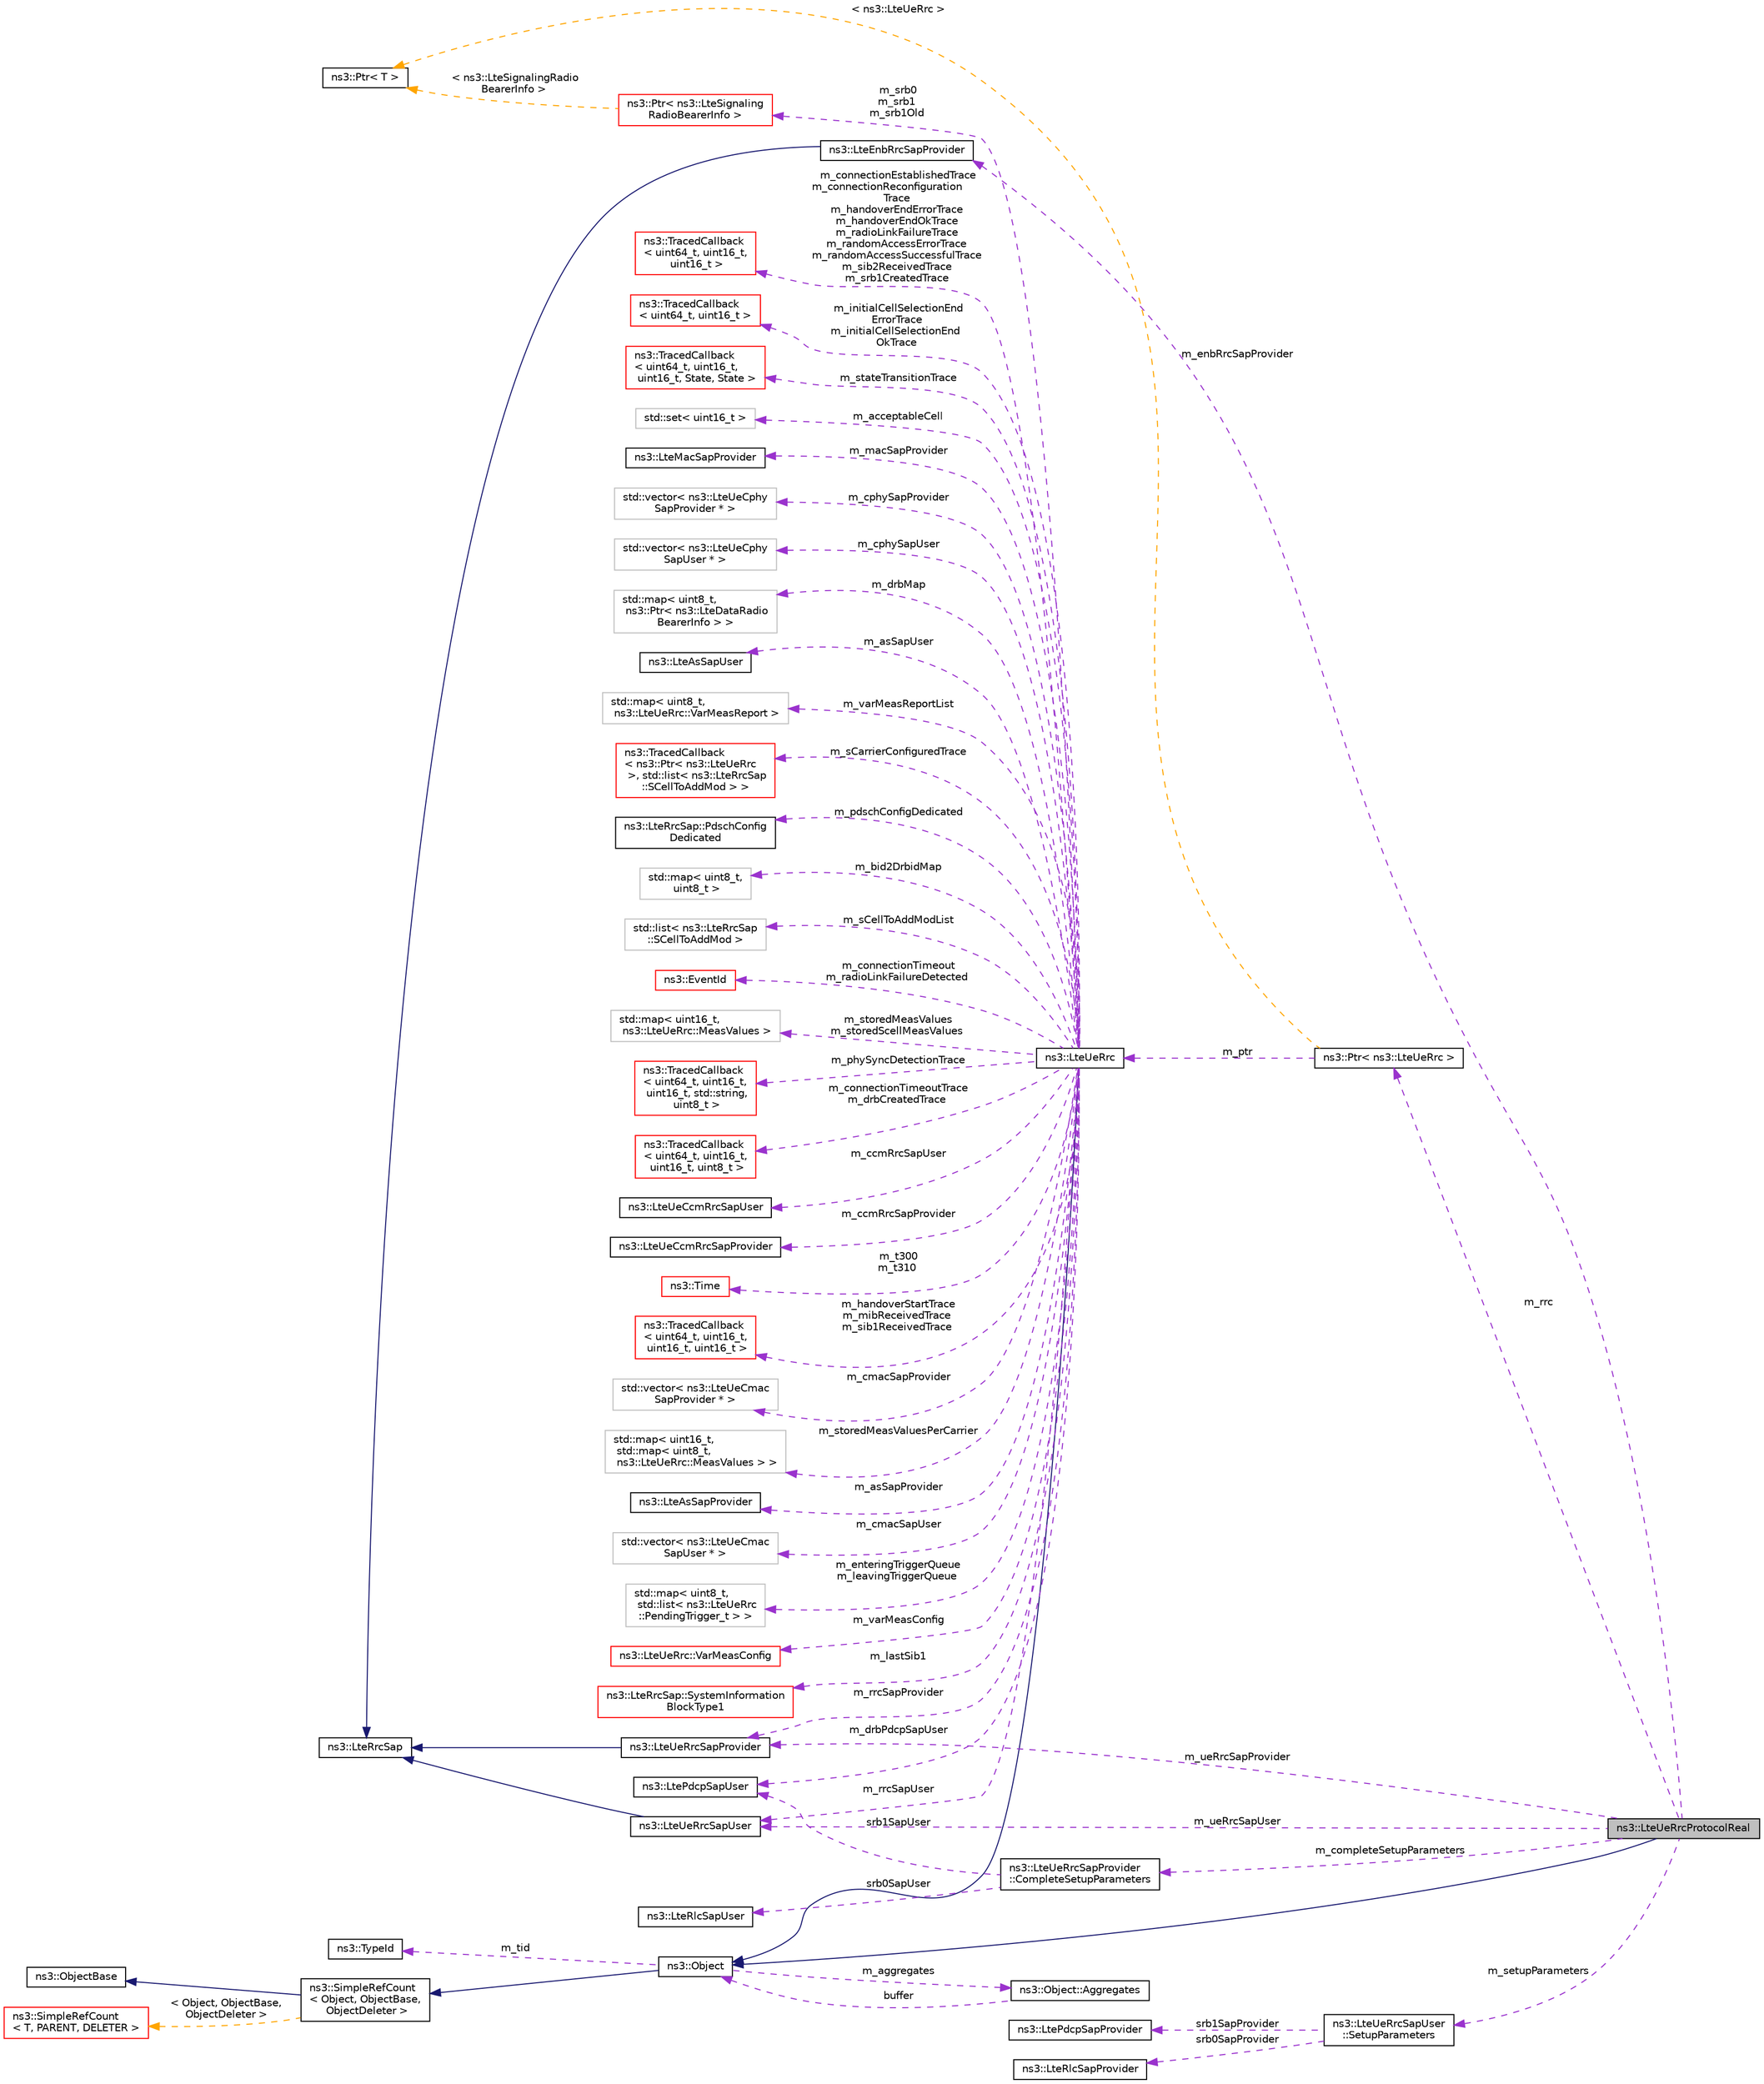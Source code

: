 digraph "ns3::LteUeRrcProtocolReal"
{
 // LATEX_PDF_SIZE
  edge [fontname="Helvetica",fontsize="10",labelfontname="Helvetica",labelfontsize="10"];
  node [fontname="Helvetica",fontsize="10",shape=record];
  rankdir="LR";
  Node1 [label="ns3::LteUeRrcProtocolReal",height=0.2,width=0.4,color="black", fillcolor="grey75", style="filled", fontcolor="black",tooltip="Models the transmission of RRC messages from the UE to the eNB in a real fashion, by creating real RR..."];
  Node2 -> Node1 [dir="back",color="midnightblue",fontsize="10",style="solid",fontname="Helvetica"];
  Node2 [label="ns3::Object",height=0.2,width=0.4,color="black", fillcolor="white", style="filled",URL="$classns3_1_1_object.html",tooltip="A base class which provides memory management and object aggregation."];
  Node3 -> Node2 [dir="back",color="midnightblue",fontsize="10",style="solid",fontname="Helvetica"];
  Node3 [label="ns3::SimpleRefCount\l\< Object, ObjectBase,\l ObjectDeleter \>",height=0.2,width=0.4,color="black", fillcolor="white", style="filled",URL="$classns3_1_1_simple_ref_count.html",tooltip=" "];
  Node4 -> Node3 [dir="back",color="midnightblue",fontsize="10",style="solid",fontname="Helvetica"];
  Node4 [label="ns3::ObjectBase",height=0.2,width=0.4,color="black", fillcolor="white", style="filled",URL="$classns3_1_1_object_base.html",tooltip="Anchor the ns-3 type and attribute system."];
  Node5 -> Node3 [dir="back",color="orange",fontsize="10",style="dashed",label=" \< Object, ObjectBase,\l ObjectDeleter \>" ,fontname="Helvetica"];
  Node5 [label="ns3::SimpleRefCount\l\< T, PARENT, DELETER \>",height=0.2,width=0.4,color="red", fillcolor="white", style="filled",URL="$classns3_1_1_simple_ref_count.html",tooltip="A template-based reference counting class."];
  Node7 -> Node2 [dir="back",color="darkorchid3",fontsize="10",style="dashed",label=" m_tid" ,fontname="Helvetica"];
  Node7 [label="ns3::TypeId",height=0.2,width=0.4,color="black", fillcolor="white", style="filled",URL="$classns3_1_1_type_id.html",tooltip="a unique identifier for an interface."];
  Node8 -> Node2 [dir="back",color="darkorchid3",fontsize="10",style="dashed",label=" m_aggregates" ,fontname="Helvetica"];
  Node8 [label="ns3::Object::Aggregates",height=0.2,width=0.4,color="black", fillcolor="white", style="filled",URL="$structns3_1_1_object_1_1_aggregates.html",tooltip="The list of Objects aggregated to this one."];
  Node2 -> Node8 [dir="back",color="darkorchid3",fontsize="10",style="dashed",label=" buffer" ,fontname="Helvetica"];
  Node9 -> Node1 [dir="back",color="darkorchid3",fontsize="10",style="dashed",label=" m_ueRrcSapProvider" ,fontname="Helvetica"];
  Node9 [label="ns3::LteUeRrcSapProvider",height=0.2,width=0.4,color="black", fillcolor="white", style="filled",URL="$classns3_1_1_lte_ue_rrc_sap_provider.html",tooltip="Part of the RRC protocol."];
  Node10 -> Node9 [dir="back",color="midnightblue",fontsize="10",style="solid",fontname="Helvetica"];
  Node10 [label="ns3::LteRrcSap",height=0.2,width=0.4,color="black", fillcolor="white", style="filled",URL="$classns3_1_1_lte_rrc_sap.html",tooltip="Class holding definition common to all UE/eNodeB SAP Users/Providers."];
  Node11 -> Node1 [dir="back",color="darkorchid3",fontsize="10",style="dashed",label=" m_rrc" ,fontname="Helvetica"];
  Node11 [label="ns3::Ptr\< ns3::LteUeRrc \>",height=0.2,width=0.4,color="black", fillcolor="white", style="filled",URL="$classns3_1_1_ptr.html",tooltip=" "];
  Node12 -> Node11 [dir="back",color="darkorchid3",fontsize="10",style="dashed",label=" m_ptr" ,fontname="Helvetica"];
  Node12 [label="ns3::LteUeRrc",height=0.2,width=0.4,color="black", fillcolor="white", style="filled",URL="$classns3_1_1_lte_ue_rrc.html",tooltip=" "];
  Node2 -> Node12 [dir="back",color="midnightblue",fontsize="10",style="solid",fontname="Helvetica"];
  Node9 -> Node12 [dir="back",color="darkorchid3",fontsize="10",style="dashed",label=" m_rrcSapProvider" ,fontname="Helvetica"];
  Node13 -> Node12 [dir="back",color="darkorchid3",fontsize="10",style="dashed",label=" m_drbMap" ,fontname="Helvetica"];
  Node13 [label="std::map\< uint8_t,\l ns3::Ptr\< ns3::LteDataRadio\lBearerInfo \> \>",height=0.2,width=0.4,color="grey75", fillcolor="white", style="filled",tooltip=" "];
  Node49 -> Node12 [dir="back",color="darkorchid3",fontsize="10",style="dashed",label=" m_asSapUser" ,fontname="Helvetica"];
  Node49 [label="ns3::LteAsSapUser",height=0.2,width=0.4,color="black", fillcolor="white", style="filled",URL="$classns3_1_1_lte_as_sap_user.html",tooltip="This class implements the Access Stratum (AS) Service Access Point (SAP), i.e., the interface between..."];
  Node50 -> Node12 [dir="back",color="darkorchid3",fontsize="10",style="dashed",label=" m_varMeasReportList" ,fontname="Helvetica"];
  Node50 [label="std::map\< uint8_t,\l ns3::LteUeRrc::VarMeasReport \>",height=0.2,width=0.4,color="grey75", fillcolor="white", style="filled",tooltip=" "];
  Node58 -> Node12 [dir="back",color="darkorchid3",fontsize="10",style="dashed",label=" m_sCarrierConfiguredTrace" ,fontname="Helvetica"];
  Node58 [label="ns3::TracedCallback\l\< ns3::Ptr\< ns3::LteUeRrc\l \>, std::list\< ns3::LteRrcSap\l::SCellToAddMod \> \>",height=0.2,width=0.4,color="red", fillcolor="white", style="filled",URL="$classns3_1_1_traced_callback.html",tooltip=" "];
  Node59 -> Node12 [dir="back",color="darkorchid3",fontsize="10",style="dashed",label=" m_pdschConfigDedicated" ,fontname="Helvetica"];
  Node59 [label="ns3::LteRrcSap::PdschConfig\lDedicated",height=0.2,width=0.4,color="black", fillcolor="white", style="filled",URL="$structns3_1_1_lte_rrc_sap_1_1_pdsch_config_dedicated.html",tooltip="PdschConfigDedicated structure."];
  Node60 -> Node12 [dir="back",color="darkorchid3",fontsize="10",style="dashed",label=" m_bid2DrbidMap" ,fontname="Helvetica"];
  Node60 [label="std::map\< uint8_t,\l uint8_t \>",height=0.2,width=0.4,color="grey75", fillcolor="white", style="filled",tooltip=" "];
  Node61 -> Node12 [dir="back",color="darkorchid3",fontsize="10",style="dashed",label=" m_sCellToAddModList" ,fontname="Helvetica"];
  Node61 [label="std::list\< ns3::LteRrcSap\l::SCellToAddMod \>",height=0.2,width=0.4,color="grey75", fillcolor="white", style="filled",tooltip=" "];
  Node52 -> Node12 [dir="back",color="darkorchid3",fontsize="10",style="dashed",label=" m_connectionTimeout\nm_radioLinkFailureDetected" ,fontname="Helvetica"];
  Node52 [label="ns3::EventId",height=0.2,width=0.4,color="red", fillcolor="white", style="filled",URL="$classns3_1_1_event_id.html",tooltip="An identifier for simulation events."];
  Node79 -> Node12 [dir="back",color="darkorchid3",fontsize="10",style="dashed",label=" m_storedMeasValues\nm_storedScellMeasValues" ,fontname="Helvetica"];
  Node79 [label="std::map\< uint16_t,\l ns3::LteUeRrc::MeasValues \>",height=0.2,width=0.4,color="grey75", fillcolor="white", style="filled",tooltip=" "];
  Node82 -> Node12 [dir="back",color="darkorchid3",fontsize="10",style="dashed",label=" m_phySyncDetectionTrace" ,fontname="Helvetica"];
  Node82 [label="ns3::TracedCallback\l\< uint64_t, uint16_t,\l uint16_t, std::string,\l uint8_t \>",height=0.2,width=0.4,color="red", fillcolor="white", style="filled",URL="$classns3_1_1_traced_callback.html",tooltip=" "];
  Node83 -> Node12 [dir="back",color="darkorchid3",fontsize="10",style="dashed",label=" m_connectionTimeoutTrace\nm_drbCreatedTrace" ,fontname="Helvetica"];
  Node83 [label="ns3::TracedCallback\l\< uint64_t, uint16_t,\l uint16_t, uint8_t \>",height=0.2,width=0.4,color="red", fillcolor="white", style="filled",URL="$classns3_1_1_traced_callback.html",tooltip=" "];
  Node84 -> Node12 [dir="back",color="darkorchid3",fontsize="10",style="dashed",label=" m_srb0\nm_srb1\nm_srb1Old" ,fontname="Helvetica"];
  Node84 [label="ns3::Ptr\< ns3::LteSignaling\lRadioBearerInfo \>",height=0.2,width=0.4,color="red", fillcolor="white", style="filled",URL="$classns3_1_1_ptr.html",tooltip=" "];
  Node28 -> Node84 [dir="back",color="orange",fontsize="10",style="dashed",label=" \< ns3::LteSignalingRadio\lBearerInfo \>" ,fontname="Helvetica"];
  Node28 [label="ns3::Ptr\< T \>",height=0.2,width=0.4,color="black", fillcolor="white", style="filled",URL="$classns3_1_1_ptr.html",tooltip="Smart pointer class similar to boost::intrusive_ptr."];
  Node86 -> Node12 [dir="back",color="darkorchid3",fontsize="10",style="dashed",label=" m_ccmRrcSapUser" ,fontname="Helvetica"];
  Node86 [label="ns3::LteUeCcmRrcSapUser",height=0.2,width=0.4,color="black", fillcolor="white", style="filled",URL="$classns3_1_1_lte_ue_ccm_rrc_sap_user.html",tooltip="Service Access Point (SAP) offered by the UE RRC to the UE CCM."];
  Node87 -> Node12 [dir="back",color="darkorchid3",fontsize="10",style="dashed",label=" m_ccmRrcSapProvider" ,fontname="Helvetica"];
  Node87 [label="ns3::LteUeCcmRrcSapProvider",height=0.2,width=0.4,color="black", fillcolor="white", style="filled",URL="$classns3_1_1_lte_ue_ccm_rrc_sap_provider.html",tooltip="Service Access Point (SAP) offered by the UE component carrier manager to the UE RRC."];
  Node88 -> Node12 [dir="back",color="darkorchid3",fontsize="10",style="dashed",label=" m_rrcSapUser" ,fontname="Helvetica"];
  Node88 [label="ns3::LteUeRrcSapUser",height=0.2,width=0.4,color="black", fillcolor="white", style="filled",URL="$classns3_1_1_lte_ue_rrc_sap_user.html",tooltip="Part of the RRC protocol."];
  Node10 -> Node88 [dir="back",color="midnightblue",fontsize="10",style="solid",fontname="Helvetica"];
  Node81 -> Node12 [dir="back",color="darkorchid3",fontsize="10",style="dashed",label=" m_t300\nm_t310" ,fontname="Helvetica"];
  Node81 [label="ns3::Time",height=0.2,width=0.4,color="red", fillcolor="white", style="filled",URL="$classns3_1_1_time.html",tooltip="Simulation virtual time values and global simulation resolution."];
  Node89 -> Node12 [dir="back",color="darkorchid3",fontsize="10",style="dashed",label=" m_handoverStartTrace\nm_mibReceivedTrace\nm_sib1ReceivedTrace" ,fontname="Helvetica"];
  Node89 [label="ns3::TracedCallback\l\< uint64_t, uint16_t,\l uint16_t, uint16_t \>",height=0.2,width=0.4,color="red", fillcolor="white", style="filled",URL="$classns3_1_1_traced_callback.html",tooltip=" "];
  Node90 -> Node12 [dir="back",color="darkorchid3",fontsize="10",style="dashed",label=" m_cmacSapProvider" ,fontname="Helvetica"];
  Node90 [label="std::vector\< ns3::LteUeCmac\lSapProvider * \>",height=0.2,width=0.4,color="grey75", fillcolor="white", style="filled",tooltip=" "];
  Node93 -> Node12 [dir="back",color="darkorchid3",fontsize="10",style="dashed",label=" m_storedMeasValuesPerCarrier" ,fontname="Helvetica"];
  Node93 [label="std::map\< uint16_t,\l std::map\< uint8_t,\l ns3::LteUeRrc::MeasValues \> \>",height=0.2,width=0.4,color="grey75", fillcolor="white", style="filled",tooltip=" "];
  Node94 -> Node12 [dir="back",color="darkorchid3",fontsize="10",style="dashed",label=" m_asSapProvider" ,fontname="Helvetica"];
  Node94 [label="ns3::LteAsSapProvider",height=0.2,width=0.4,color="black", fillcolor="white", style="filled",URL="$classns3_1_1_lte_as_sap_provider.html",tooltip="This class implements the Access Stratum (AS) Service Access Point (SAP), i.e., the interface between..."];
  Node95 -> Node12 [dir="back",color="darkorchid3",fontsize="10",style="dashed",label=" m_cmacSapUser" ,fontname="Helvetica"];
  Node95 [label="std::vector\< ns3::LteUeCmac\lSapUser * \>",height=0.2,width=0.4,color="grey75", fillcolor="white", style="filled",tooltip=" "];
  Node97 -> Node12 [dir="back",color="darkorchid3",fontsize="10",style="dashed",label=" m_enteringTriggerQueue\nm_leavingTriggerQueue" ,fontname="Helvetica"];
  Node97 [label="std::map\< uint8_t,\l std::list\< ns3::LteUeRrc\l::PendingTrigger_t \> \>",height=0.2,width=0.4,color="grey75", fillcolor="white", style="filled",tooltip=" "];
  Node101 -> Node12 [dir="back",color="darkorchid3",fontsize="10",style="dashed",label=" m_varMeasConfig" ,fontname="Helvetica"];
  Node101 [label="ns3::LteUeRrc::VarMeasConfig",height=0.2,width=0.4,color="red", fillcolor="white", style="filled",URL="$structns3_1_1_lte_ue_rrc_1_1_var_meas_config.html",tooltip="Includes the accumulated configuration of the measurements to be performed by the UE."];
  Node118 -> Node12 [dir="back",color="darkorchid3",fontsize="10",style="dashed",label=" m_lastSib1" ,fontname="Helvetica"];
  Node118 [label="ns3::LteRrcSap::SystemInformation\lBlockType1",height=0.2,width=0.4,color="red", fillcolor="white", style="filled",URL="$structns3_1_1_lte_rrc_sap_1_1_system_information_block_type1.html",tooltip="SystemInformationBlockType1 structure."];
  Node122 -> Node12 [dir="back",color="darkorchid3",fontsize="10",style="dashed",label=" m_connectionEstablishedTrace\nm_connectionReconfiguration\lTrace\nm_handoverEndErrorTrace\nm_handoverEndOkTrace\nm_radioLinkFailureTrace\nm_randomAccessErrorTrace\nm_randomAccessSuccessfulTrace\nm_sib2ReceivedTrace\nm_srb1CreatedTrace" ,fontname="Helvetica"];
  Node122 [label="ns3::TracedCallback\l\< uint64_t, uint16_t,\l uint16_t \>",height=0.2,width=0.4,color="red", fillcolor="white", style="filled",URL="$classns3_1_1_traced_callback.html",tooltip=" "];
  Node123 -> Node12 [dir="back",color="darkorchid3",fontsize="10",style="dashed",label=" m_initialCellSelectionEnd\lErrorTrace\nm_initialCellSelectionEnd\lOkTrace" ,fontname="Helvetica"];
  Node123 [label="ns3::TracedCallback\l\< uint64_t, uint16_t \>",height=0.2,width=0.4,color="red", fillcolor="white", style="filled",URL="$classns3_1_1_traced_callback.html",tooltip=" "];
  Node124 -> Node12 [dir="back",color="darkorchid3",fontsize="10",style="dashed",label=" m_stateTransitionTrace" ,fontname="Helvetica"];
  Node124 [label="ns3::TracedCallback\l\< uint64_t, uint16_t,\l uint16_t, State, State \>",height=0.2,width=0.4,color="red", fillcolor="white", style="filled",URL="$classns3_1_1_traced_callback.html",tooltip=" "];
  Node35 -> Node12 [dir="back",color="darkorchid3",fontsize="10",style="dashed",label=" m_drbPdcpSapUser" ,fontname="Helvetica"];
  Node35 [label="ns3::LtePdcpSapUser",height=0.2,width=0.4,color="black", fillcolor="white", style="filled",URL="$classns3_1_1_lte_pdcp_sap_user.html",tooltip="Service Access Point (SAP) offered by the PDCP entity to the RRC entity See 3GPP 36...."];
  Node56 -> Node12 [dir="back",color="darkorchid3",fontsize="10",style="dashed",label=" m_acceptableCell" ,fontname="Helvetica"];
  Node56 [label="std::set\< uint16_t \>",height=0.2,width=0.4,color="grey75", fillcolor="white", style="filled",tooltip=" "];
  Node39 -> Node12 [dir="back",color="darkorchid3",fontsize="10",style="dashed",label=" m_macSapProvider" ,fontname="Helvetica"];
  Node39 [label="ns3::LteMacSapProvider",height=0.2,width=0.4,color="black", fillcolor="white", style="filled",URL="$classns3_1_1_lte_mac_sap_provider.html",tooltip="Service Access Point (SAP) offered by the MAC to the RLC See Femto Forum MAC Scheduler Interface Spec..."];
  Node125 -> Node12 [dir="back",color="darkorchid3",fontsize="10",style="dashed",label=" m_cphySapProvider" ,fontname="Helvetica"];
  Node125 [label="std::vector\< ns3::LteUeCphy\lSapProvider * \>",height=0.2,width=0.4,color="grey75", fillcolor="white", style="filled",tooltip=" "];
  Node127 -> Node12 [dir="back",color="darkorchid3",fontsize="10",style="dashed",label=" m_cphySapUser" ,fontname="Helvetica"];
  Node127 [label="std::vector\< ns3::LteUeCphy\lSapUser * \>",height=0.2,width=0.4,color="grey75", fillcolor="white", style="filled",tooltip=" "];
  Node28 -> Node11 [dir="back",color="orange",fontsize="10",style="dashed",label=" \< ns3::LteUeRrc \>" ,fontname="Helvetica"];
  Node88 -> Node1 [dir="back",color="darkorchid3",fontsize="10",style="dashed",label=" m_ueRrcSapUser" ,fontname="Helvetica"];
  Node129 -> Node1 [dir="back",color="darkorchid3",fontsize="10",style="dashed",label=" m_completeSetupParameters" ,fontname="Helvetica"];
  Node129 [label="ns3::LteUeRrcSapProvider\l::CompleteSetupParameters",height=0.2,width=0.4,color="black", fillcolor="white", style="filled",URL="$structns3_1_1_lte_ue_rrc_sap_provider_1_1_complete_setup_parameters.html",tooltip="CompleteSetupParameters structure."];
  Node32 -> Node129 [dir="back",color="darkorchid3",fontsize="10",style="dashed",label=" srb0SapUser" ,fontname="Helvetica"];
  Node32 [label="ns3::LteRlcSapUser",height=0.2,width=0.4,color="black", fillcolor="white", style="filled",URL="$classns3_1_1_lte_rlc_sap_user.html",tooltip="Service Access Point (SAP) offered by the UM-RLC and AM-RLC entities to the PDCP entity See 3GPP 36...."];
  Node35 -> Node129 [dir="back",color="darkorchid3",fontsize="10",style="dashed",label=" srb1SapUser" ,fontname="Helvetica"];
  Node130 -> Node1 [dir="back",color="darkorchid3",fontsize="10",style="dashed",label=" m_setupParameters" ,fontname="Helvetica"];
  Node130 [label="ns3::LteUeRrcSapUser\l::SetupParameters",height=0.2,width=0.4,color="black", fillcolor="white", style="filled",URL="$structns3_1_1_lte_ue_rrc_sap_user_1_1_setup_parameters.html",tooltip="SetupParameters structure."];
  Node19 -> Node130 [dir="back",color="darkorchid3",fontsize="10",style="dashed",label=" srb0SapProvider" ,fontname="Helvetica"];
  Node19 [label="ns3::LteRlcSapProvider",height=0.2,width=0.4,color="black", fillcolor="white", style="filled",URL="$classns3_1_1_lte_rlc_sap_provider.html",tooltip="Service Access Point (SAP) offered by the UM-RLC and AM-RLC entities to the PDCP entity See 3GPP 36...."];
  Node33 -> Node130 [dir="back",color="darkorchid3",fontsize="10",style="dashed",label=" srb1SapProvider" ,fontname="Helvetica"];
  Node33 [label="ns3::LtePdcpSapProvider",height=0.2,width=0.4,color="black", fillcolor="white", style="filled",URL="$classns3_1_1_lte_pdcp_sap_provider.html",tooltip="Service Access Point (SAP) offered by the PDCP entity to the RRC entity See 3GPP 36...."];
  Node131 -> Node1 [dir="back",color="darkorchid3",fontsize="10",style="dashed",label=" m_enbRrcSapProvider" ,fontname="Helvetica"];
  Node131 [label="ns3::LteEnbRrcSapProvider",height=0.2,width=0.4,color="black", fillcolor="white", style="filled",URL="$classns3_1_1_lte_enb_rrc_sap_provider.html",tooltip="Part of the RRC protocol."];
  Node10 -> Node131 [dir="back",color="midnightblue",fontsize="10",style="solid",fontname="Helvetica"];
}
